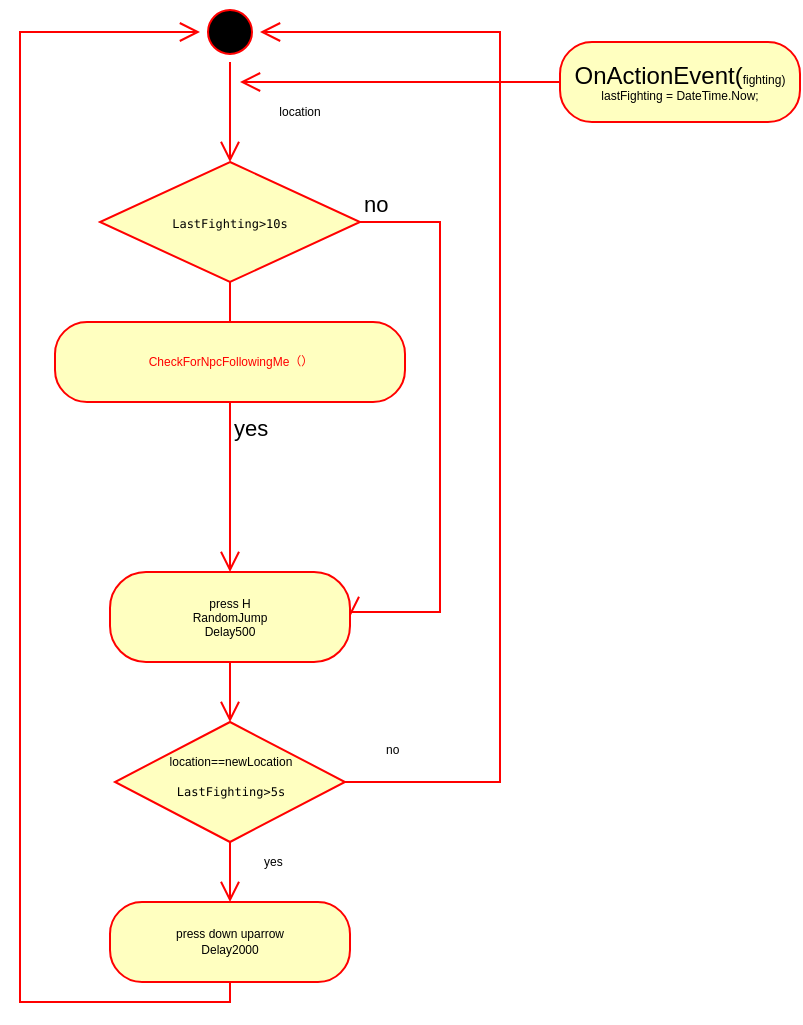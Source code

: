 <mxfile version="20.0.3" type="github">
  <diagram id="_0hIWLJ6sQTHO5X9fXYV" name="Page-1">
    <mxGraphModel dx="1422" dy="762" grid="1" gridSize="10" guides="1" tooltips="1" connect="1" arrows="1" fold="1" page="1" pageScale="1" pageWidth="827" pageHeight="1169" math="0" shadow="0">
      <root>
        <mxCell id="0" />
        <mxCell id="1" parent="0" />
        <mxCell id="Mo9y_Z-Vakp0Shs6qQip-2" value="" style="ellipse;html=1;shape=startState;fillColor=#000000;strokeColor=#ff0000;" parent="1" vertex="1">
          <mxGeometry x="200" y="260" width="30" height="30" as="geometry" />
        </mxCell>
        <mxCell id="Mo9y_Z-Vakp0Shs6qQip-3" value="" style="edgeStyle=orthogonalEdgeStyle;html=1;verticalAlign=bottom;endArrow=open;endSize=8;strokeColor=#ff0000;rounded=0;" parent="1" source="Mo9y_Z-Vakp0Shs6qQip-2" target="Mo9y_Z-Vakp0Shs6qQip-4" edge="1">
          <mxGeometry relative="1" as="geometry">
            <mxPoint x="190" y="300" as="targetPoint" />
          </mxGeometry>
        </mxCell>
        <mxCell id="Mo9y_Z-Vakp0Shs6qQip-4" value="&lt;pre style=&quot;font-size: 6px;&quot;&gt;&lt;font style=&quot;font-size: 6px;&quot;&gt;LastFighting&amp;gt;10s&lt;/font&gt;&lt;/pre&gt;" style="rhombus;whiteSpace=wrap;html=1;fillColor=#ffffc0;strokeColor=#ff0000;fontSize=6;fontFamily=Helvetica;fontStyle=0" parent="1" vertex="1">
          <mxGeometry x="150" y="340" width="130" height="60" as="geometry" />
        </mxCell>
        <mxCell id="Mo9y_Z-Vakp0Shs6qQip-5" value="no" style="edgeStyle=orthogonalEdgeStyle;html=1;align=left;verticalAlign=bottom;endArrow=open;endSize=8;strokeColor=#ff0000;rounded=0;entryX=1;entryY=0.5;entryDx=0;entryDy=0;" parent="1" source="Mo9y_Z-Vakp0Shs6qQip-4" target="Mo9y_Z-Vakp0Shs6qQip-12" edge="1">
          <mxGeometry x="-1" relative="1" as="geometry">
            <mxPoint x="330" y="360" as="targetPoint" />
            <Array as="points">
              <mxPoint x="320" y="370" />
              <mxPoint x="320" y="565" />
              <mxPoint x="275" y="565" />
            </Array>
          </mxGeometry>
        </mxCell>
        <mxCell id="Mo9y_Z-Vakp0Shs6qQip-6" value="yes" style="edgeStyle=orthogonalEdgeStyle;html=1;align=left;verticalAlign=top;endArrow=open;endSize=8;strokeColor=#ff0000;rounded=0;startArrow=none;" parent="1" source="Mo9y_Z-Vakp0Shs6qQip-8" edge="1">
          <mxGeometry x="-1" relative="1" as="geometry">
            <mxPoint x="215" y="450" as="targetPoint" />
            <Array as="points">
              <mxPoint x="215" y="430" />
              <mxPoint x="215" y="430" />
            </Array>
          </mxGeometry>
        </mxCell>
        <mxCell id="Mo9y_Z-Vakp0Shs6qQip-9" value="" style="edgeStyle=orthogonalEdgeStyle;html=1;verticalAlign=bottom;endArrow=open;endSize=8;strokeColor=#ff0000;rounded=0;fontFamily=Helvetica;fontSize=6;entryX=0.5;entryY=0;entryDx=0;entryDy=0;" parent="1" source="Mo9y_Z-Vakp0Shs6qQip-8" edge="1" target="Mo9y_Z-Vakp0Shs6qQip-12">
          <mxGeometry relative="1" as="geometry">
            <mxPoint x="215" y="500" as="targetPoint" />
          </mxGeometry>
        </mxCell>
        <mxCell id="Mo9y_Z-Vakp0Shs6qQip-12" value="press H&lt;br&gt;&lt;span style=&quot;font-size: 6px;&quot;&gt;RandomJump&lt;br&gt;Delay500&lt;/span&gt;" style="rounded=1;whiteSpace=wrap;html=1;arcSize=40;fontColor=#000000;fillColor=#ffffc0;strokeColor=#ff0000;fontFamily=Helvetica;fontSize=6;" parent="1" vertex="1">
          <mxGeometry x="155" y="545" width="120" height="45" as="geometry" />
        </mxCell>
        <mxCell id="Mo9y_Z-Vakp0Shs6qQip-13" value="" style="edgeStyle=orthogonalEdgeStyle;html=1;verticalAlign=bottom;endArrow=open;endSize=8;strokeColor=#ff0000;rounded=0;fontFamily=Helvetica;fontSize=6;" parent="1" source="Mo9y_Z-Vakp0Shs6qQip-12" edge="1">
          <mxGeometry relative="1" as="geometry">
            <mxPoint x="215" y="620" as="targetPoint" />
          </mxGeometry>
        </mxCell>
        <mxCell id="Mo9y_Z-Vakp0Shs6qQip-14" value="location" style="text;html=1;strokeColor=none;fillColor=none;align=center;verticalAlign=middle;whiteSpace=wrap;rounded=0;fontFamily=Helvetica;fontSize=6;" parent="1" vertex="1">
          <mxGeometry x="220" y="300" width="60" height="30" as="geometry" />
        </mxCell>
        <mxCell id="Mo9y_Z-Vakp0Shs6qQip-17" value="location==newLocation&lt;br&gt;&lt;pre&gt;LastFighting&amp;gt;5s&lt;/pre&gt;" style="rhombus;whiteSpace=wrap;html=1;fillColor=#ffffc0;strokeColor=#ff0000;fontFamily=Helvetica;fontSize=6;" parent="1" vertex="1">
          <mxGeometry x="157.5" y="620" width="115" height="60" as="geometry" />
        </mxCell>
        <mxCell id="Mo9y_Z-Vakp0Shs6qQip-18" value="no" style="edgeStyle=orthogonalEdgeStyle;html=1;align=left;verticalAlign=bottom;endArrow=open;endSize=8;strokeColor=#ff0000;rounded=0;fontFamily=Helvetica;fontSize=6;" parent="1" source="Mo9y_Z-Vakp0Shs6qQip-17" target="Mo9y_Z-Vakp0Shs6qQip-2" edge="1">
          <mxGeometry x="-0.939" y="10" relative="1" as="geometry">
            <mxPoint x="350" y="650" as="targetPoint" />
            <Array as="points">
              <mxPoint x="350" y="650" />
              <mxPoint x="350" y="275" />
            </Array>
            <mxPoint x="1" as="offset" />
          </mxGeometry>
        </mxCell>
        <mxCell id="Mo9y_Z-Vakp0Shs6qQip-19" value="yes" style="edgeStyle=orthogonalEdgeStyle;html=1;align=left;verticalAlign=top;endArrow=open;endSize=8;strokeColor=#ff0000;rounded=0;fontFamily=Helvetica;fontSize=6;startArrow=none;exitX=0.5;exitY=1;exitDx=0;exitDy=0;entryX=0.5;entryY=0;entryDx=0;entryDy=0;" parent="1" source="Mo9y_Z-Vakp0Shs6qQip-17" target="Mo9y_Z-Vakp0Shs6qQip-20" edge="1">
          <mxGeometry x="-1" y="15" relative="1" as="geometry">
            <mxPoint x="320" y="710" as="targetPoint" />
            <mxPoint as="offset" />
          </mxGeometry>
        </mxCell>
        <mxCell id="Mo9y_Z-Vakp0Shs6qQip-20" value="press down uparrow&lt;br&gt;Delay2000" style="rounded=1;whiteSpace=wrap;html=1;arcSize=40;fontColor=#000000;fillColor=#ffffc0;strokeColor=#ff0000;fontFamily=Helvetica;fontSize=6;" parent="1" vertex="1">
          <mxGeometry x="155" y="710" width="120" height="40" as="geometry" />
        </mxCell>
        <mxCell id="Mo9y_Z-Vakp0Shs6qQip-22" value="" style="edgeStyle=orthogonalEdgeStyle;html=1;verticalAlign=bottom;endArrow=open;endSize=8;strokeColor=#ff0000;rounded=0;fontFamily=Helvetica;fontSize=6;exitX=0.5;exitY=1;exitDx=0;exitDy=0;entryX=0;entryY=0.5;entryDx=0;entryDy=0;" parent="1" source="Mo9y_Z-Vakp0Shs6qQip-20" target="Mo9y_Z-Vakp0Shs6qQip-2" edge="1">
          <mxGeometry relative="1" as="geometry">
            <mxPoint x="225" y="630" as="targetPoint" />
            <mxPoint x="225" y="600" as="sourcePoint" />
            <Array as="points">
              <mxPoint x="215" y="760" />
              <mxPoint x="110" y="760" />
              <mxPoint x="110" y="275" />
            </Array>
          </mxGeometry>
        </mxCell>
        <mxCell id="Mo9y_Z-Vakp0Shs6qQip-8" value="&lt;font color=&quot;#ff0000&quot;&gt;CheckForNpcFollowingMe（）&lt;/font&gt;" style="rounded=1;whiteSpace=wrap;html=1;arcSize=40;fontColor=#000000;fillColor=#ffffc0;strokeColor=#ff0000;fontFamily=Helvetica;fontSize=6;" parent="1" vertex="1">
          <mxGeometry x="127.5" y="420" width="175" height="40" as="geometry" />
        </mxCell>
        <mxCell id="MguSYibimUcMuOLrkouk-1" value="" style="edgeStyle=orthogonalEdgeStyle;html=1;align=left;verticalAlign=top;endArrow=none;endSize=8;strokeColor=#ff0000;rounded=0;" edge="1" parent="1" source="Mo9y_Z-Vakp0Shs6qQip-4" target="Mo9y_Z-Vakp0Shs6qQip-8">
          <mxGeometry x="-1" relative="1" as="geometry">
            <mxPoint x="215" y="450" as="targetPoint" />
            <Array as="points" />
            <mxPoint x="215" y="400" as="sourcePoint" />
          </mxGeometry>
        </mxCell>
        <mxCell id="MguSYibimUcMuOLrkouk-2" value="&lt;span style=&quot;font-size: 12px; text-align: left; background-color: initial;&quot;&gt;OnActionEvent(&lt;/span&gt;&lt;span style=&quot;text-align: left; background-color: initial;&quot;&gt;fighting)&lt;br&gt;&lt;span style=&quot;font-size: 6px;&quot;&gt;lastFighting = DateTime.Now;&lt;/span&gt;&lt;br&gt;&lt;/span&gt;" style="rounded=1;whiteSpace=wrap;html=1;arcSize=40;fontColor=#000000;fillColor=#ffffc0;strokeColor=#ff0000;fontFamily=Helvetica;fontSize=6;" vertex="1" parent="1">
          <mxGeometry x="380" y="280" width="120" height="40" as="geometry" />
        </mxCell>
        <mxCell id="MguSYibimUcMuOLrkouk-3" value="" style="edgeStyle=orthogonalEdgeStyle;html=1;verticalAlign=bottom;endArrow=open;endSize=8;strokeColor=#ff0000;rounded=0;fontFamily=Helvetica;fontSize=6;exitX=0;exitY=0.5;exitDx=0;exitDy=0;entryX=0;entryY=0;entryDx=0;entryDy=0;" edge="1" parent="1" source="MguSYibimUcMuOLrkouk-2" target="Mo9y_Z-Vakp0Shs6qQip-14">
          <mxGeometry relative="1" as="geometry">
            <mxPoint x="225" y="310" as="targetPoint" />
            <mxPoint x="225" y="600" as="sourcePoint" />
            <Array as="points">
              <mxPoint x="270" y="300" />
              <mxPoint x="270" y="300" />
            </Array>
          </mxGeometry>
        </mxCell>
      </root>
    </mxGraphModel>
  </diagram>
</mxfile>
